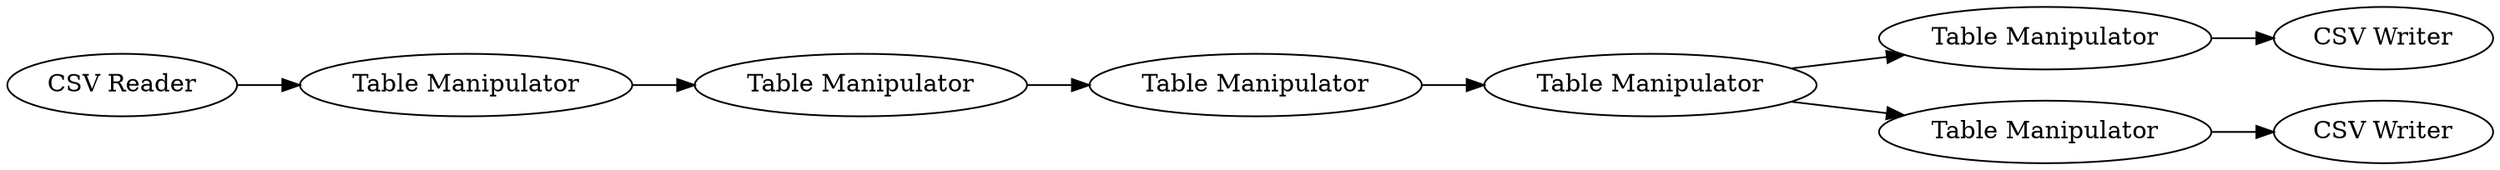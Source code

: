 digraph {
	2 [label="CSV Reader"]
	3 [label="CSV Writer"]
	4 [label="Table Manipulator"]
	5 [label="CSV Writer"]
	6 [label="Table Manipulator"]
	7 [label="Table Manipulator"]
	8 [label="Table Manipulator"]
	9 [label="Table Manipulator"]
	10 [label="Table Manipulator"]
	2 -> 10
	4 -> 3
	6 -> 5
	7 -> 4
	7 -> 6
	8 -> 7
	9 -> 8
	10 -> 9
	rankdir=LR
}
